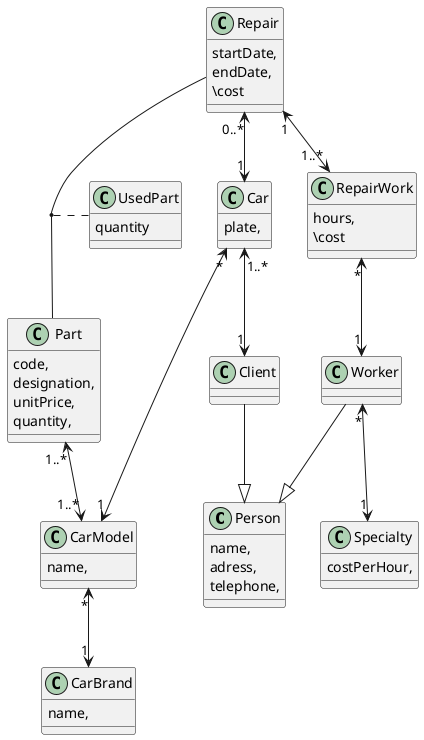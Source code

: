 @startuml repair_shop

class Person {
    name,
    adress,
    telephone,
}

class Client {

}

class Car {
    plate,
}

class CarBrand {
    name,
}

class CarModel {
    name,
}

class Worker {

}

class Specialty {
    costPerHour,
}

class Part {
    code,
    designation,
    unitPrice,
    quantity,
}

class Repair {
    startDate,
    endDate,
    \cost
}

class UsedPart {
    quantity
}

class RepairWork {
    hours,
    \cost
}

Car "*" <--> "1" CarModel
CarModel "*" <--> "1" CarBrand
Car "1..*" <--> "1" Client
Client --|> Person
Worker --|> Person
Worker "*" <--> "1" Specialty
Repair "0..*" <--> "1" Car
Repair "1" <--> "1..*" RepairWork
Part "1..*" <--> "1..*" CarModel
RepairWork "*" <--> "1" Worker
(Repair, Part) . UsedPart

@enduml
